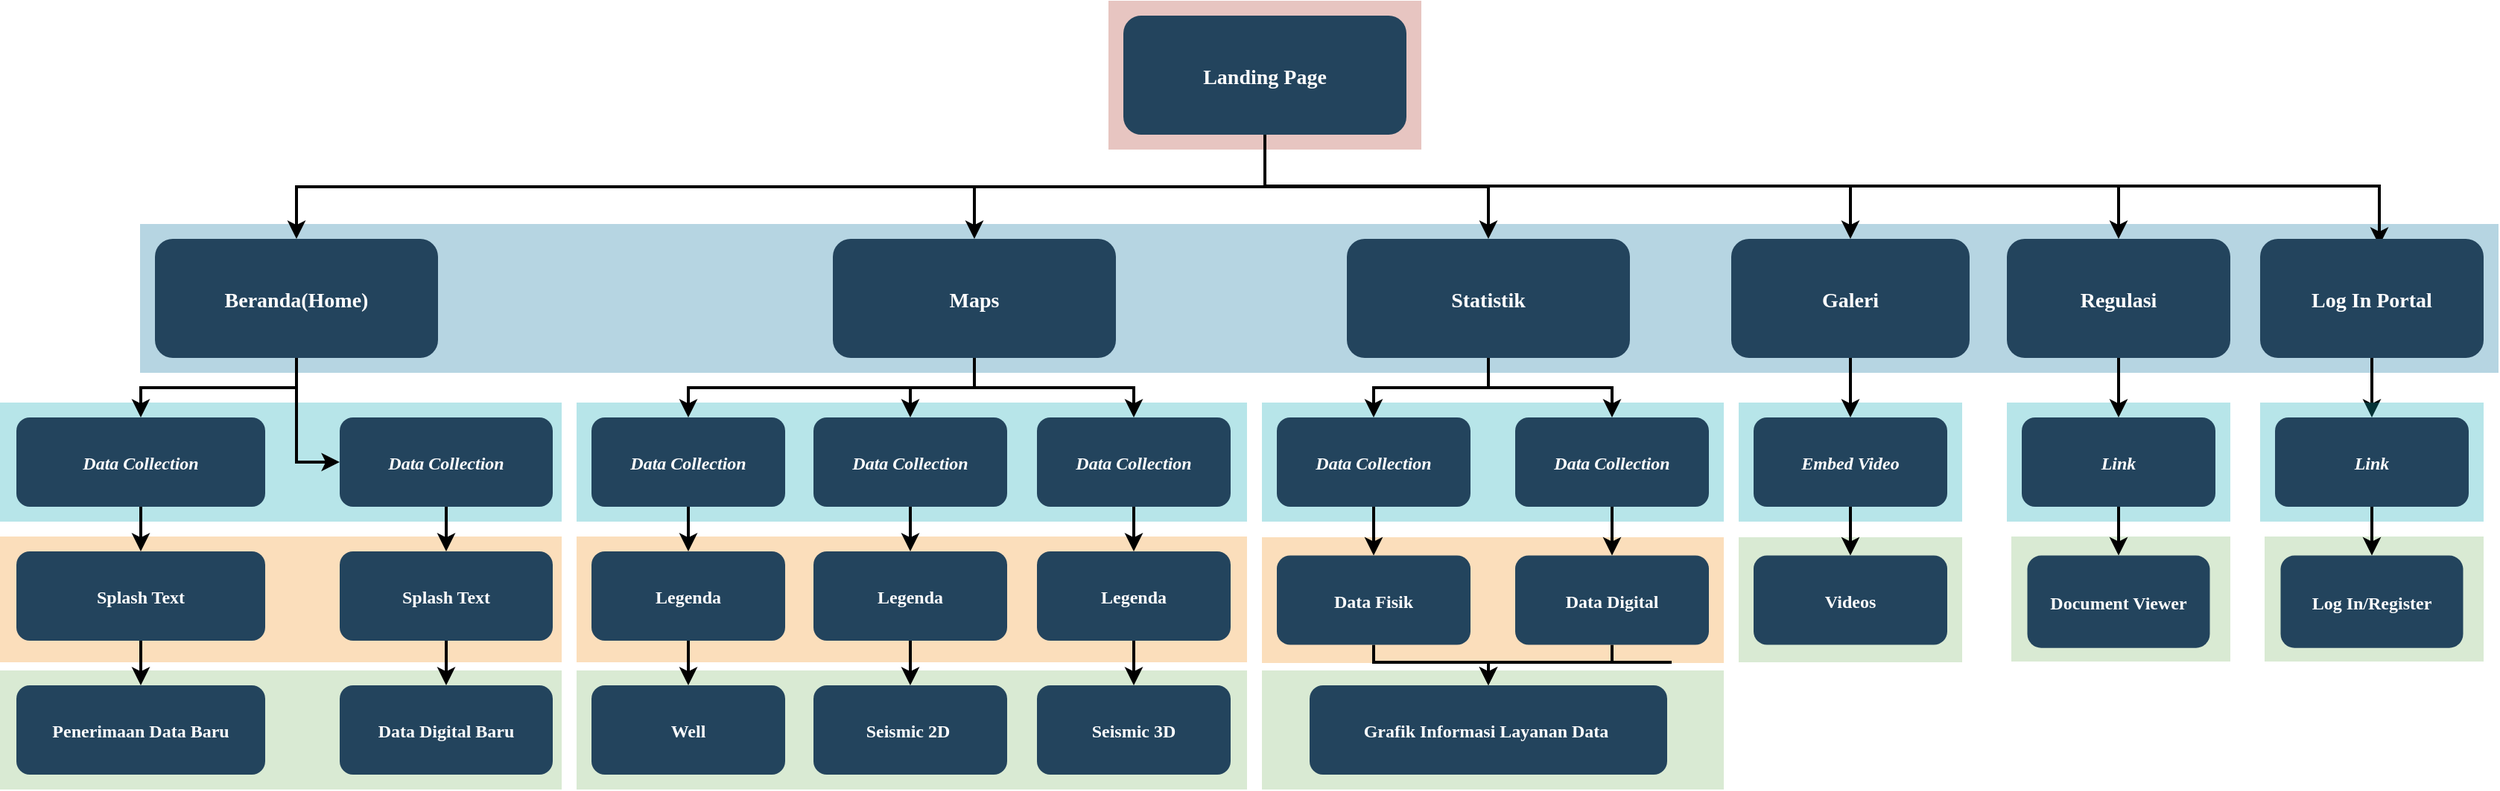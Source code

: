 <mxfile version="24.5.5" type="github">
  <diagram name="Page-1" id="2c0d36ab-eaac-3732-788b-9136903baeff">
    <mxGraphModel dx="2625" dy="1633" grid="1" gridSize="10" guides="1" tooltips="1" connect="1" arrows="1" fold="1" page="1" pageScale="1.5" pageWidth="1169" pageHeight="827" background="none" math="0" shadow="0">
      <root>
        <mxCell id="0" />
        <mxCell id="1" parent="0" />
        <mxCell id="dAjFXQlxTXE7GqpOEZNo-170" value="" style="fillColor=#D9EAD3;strokeColor=none;" vertex="1" parent="1">
          <mxGeometry x="1353" y="535.5" width="147" height="84" as="geometry" />
        </mxCell>
        <mxCell id="dAjFXQlxTXE7GqpOEZNo-168" value="" style="fillColor=#12AAB5;strokeColor=none;opacity=30;" vertex="1" parent="1">
          <mxGeometry x="1350" y="445.5" width="150" height="80" as="geometry" />
        </mxCell>
        <mxCell id="dAjFXQlxTXE7GqpOEZNo-161" value="" style="fillColor=#D9EAD3;strokeColor=none;" vertex="1" parent="1">
          <mxGeometry x="1170" y="536" width="150" height="84" as="geometry" />
        </mxCell>
        <mxCell id="dAjFXQlxTXE7GqpOEZNo-158" value="" style="fillColor=#D9EAD3;strokeColor=none;gradientColor=none;" vertex="1" parent="1">
          <mxGeometry x="850" y="625.5" width="310" height="80" as="geometry" />
        </mxCell>
        <mxCell id="dAjFXQlxTXE7GqpOEZNo-149" value="" style="fillColor=#F2931E;strokeColor=none;opacity=30;" vertex="1" parent="1">
          <mxGeometry x="850" y="536" width="310" height="84.5" as="geometry" />
        </mxCell>
        <mxCell id="dAjFXQlxTXE7GqpOEZNo-135" value="" style="fillColor=#D9EAD3;strokeColor=none" vertex="1" parent="1">
          <mxGeometry x="3" y="625.5" width="377" height="80" as="geometry" />
        </mxCell>
        <mxCell id="dAjFXQlxTXE7GqpOEZNo-134" value="" style="fillColor=#D9EAD3;strokeColor=none" vertex="1" parent="1">
          <mxGeometry x="390" y="625.5" width="450" height="80" as="geometry" />
        </mxCell>
        <mxCell id="dAjFXQlxTXE7GqpOEZNo-130" value="" style="fillColor=#12AAB5;strokeColor=none;opacity=30;" vertex="1" parent="1">
          <mxGeometry x="850" y="445.5" width="310" height="80" as="geometry" />
        </mxCell>
        <mxCell id="123" value="" style="fillColor=#AE4132;strokeColor=none;opacity=30;" parent="1" vertex="1">
          <mxGeometry x="747" y="175.5" width="210" height="100.0" as="geometry" />
        </mxCell>
        <mxCell id="122" value="" style="fillColor=#10739E;strokeColor=none;opacity=30;" parent="1" vertex="1">
          <mxGeometry x="97" y="325.5" width="1583" height="100" as="geometry" />
        </mxCell>
        <mxCell id="117" value="" style="fillColor=#F2931E;strokeColor=none;opacity=30;" parent="1" vertex="1">
          <mxGeometry x="390" y="535.5" width="450" height="84.5" as="geometry" />
        </mxCell>
        <mxCell id="111" value="" style="fillColor=#F2931E;strokeColor=none;opacity=30;" parent="1" vertex="1">
          <mxGeometry x="3" y="535.5" width="377" height="84.5" as="geometry" />
        </mxCell>
        <mxCell id="110" value="" style="fillColor=#12AAB5;strokeColor=none;opacity=30;" parent="1" vertex="1">
          <mxGeometry x="1170" y="445.5" width="150" height="80" as="geometry" />
        </mxCell>
        <mxCell id="109" value="" style="fillColor=#12AAB5;strokeColor=none;opacity=30;" parent="1" vertex="1">
          <mxGeometry x="390" y="445.5" width="450" height="80" as="geometry" />
        </mxCell>
        <mxCell id="108" value="" style="fillColor=#12AAB5;strokeColor=none;opacity=30;" parent="1" vertex="1">
          <mxGeometry x="3" y="445.5" width="377" height="80" as="geometry" />
        </mxCell>
        <mxCell id="dAjFXQlxTXE7GqpOEZNo-164" style="edgeStyle=orthogonalEdgeStyle;rounded=0;orthogonalLoop=1;jettySize=auto;html=1;exitX=0.5;exitY=1;exitDx=0;exitDy=0;strokeWidth=2;entryX=0.5;entryY=0;entryDx=0;entryDy=0;" edge="1" parent="1" source="2" target="dAjFXQlxTXE7GqpOEZNo-163">
          <mxGeometry relative="1" as="geometry">
            <Array as="points">
              <mxPoint x="852" y="300" />
              <mxPoint x="1425" y="300" />
            </Array>
          </mxGeometry>
        </mxCell>
        <mxCell id="dAjFXQlxTXE7GqpOEZNo-178" style="edgeStyle=orthogonalEdgeStyle;rounded=0;orthogonalLoop=1;jettySize=auto;html=1;exitX=0.5;exitY=1;exitDx=0;exitDy=0;entryX=0.5;entryY=0;entryDx=0;entryDy=0;strokeWidth=2;" edge="1" parent="1" source="2" target="10">
          <mxGeometry relative="1" as="geometry" />
        </mxCell>
        <mxCell id="dAjFXQlxTXE7GqpOEZNo-180" style="edgeStyle=orthogonalEdgeStyle;rounded=0;orthogonalLoop=1;jettySize=auto;html=1;strokeWidth=2;" edge="1" parent="1" source="2">
          <mxGeometry relative="1" as="geometry">
            <mxPoint x="1600" y="340" as="targetPoint" />
            <Array as="points">
              <mxPoint x="852" y="300" />
              <mxPoint x="1600" y="300" />
            </Array>
          </mxGeometry>
        </mxCell>
        <mxCell id="2" value="Landing Page" style="rounded=1;fillColor=#23445D;gradientColor=none;strokeColor=none;fontColor=#FFFFFF;fontStyle=1;fontFamily=Tahoma;fontSize=14" parent="1" vertex="1">
          <mxGeometry x="757" y="185.5" width="190" height="80" as="geometry" />
        </mxCell>
        <mxCell id="4" value="Galeri" style="rounded=1;fillColor=#23445D;gradientColor=none;strokeColor=none;fontColor=#FFFFFF;fontStyle=1;fontFamily=Tahoma;fontSize=14" parent="1" vertex="1">
          <mxGeometry x="1165" y="335.5" width="160" height="80" as="geometry" />
        </mxCell>
        <mxCell id="9" value="" style="edgeStyle=elbowEdgeStyle;elbow=vertical;strokeWidth=2;rounded=0" parent="1" source="2" target="4" edge="1">
          <mxGeometry x="337" y="215.5" width="100" height="100" as="geometry">
            <mxPoint x="337" y="315.5" as="sourcePoint" />
            <mxPoint x="437" y="215.5" as="targetPoint" />
            <Array as="points">
              <mxPoint x="1070" y="300" />
            </Array>
          </mxGeometry>
        </mxCell>
        <mxCell id="dAjFXQlxTXE7GqpOEZNo-150" style="edgeStyle=orthogonalEdgeStyle;rounded=0;orthogonalLoop=1;jettySize=auto;html=1;exitX=0.5;exitY=1;exitDx=0;exitDy=0;entryX=0.5;entryY=0;entryDx=0;entryDy=0;strokeWidth=2;" edge="1" parent="1" source="10" target="dAjFXQlxTXE7GqpOEZNo-151">
          <mxGeometry relative="1" as="geometry">
            <mxPoint x="950" y="460" as="targetPoint" />
          </mxGeometry>
        </mxCell>
        <mxCell id="10" value="Statistik" style="rounded=1;fillColor=#23445D;gradientColor=none;strokeColor=none;fontColor=#FFFFFF;fontStyle=1;fontFamily=Tahoma;fontSize=14" parent="1" vertex="1">
          <mxGeometry x="907" y="335.5" width="190" height="80" as="geometry" />
        </mxCell>
        <mxCell id="12" value="Maps" style="rounded=1;fillColor=#23445D;gradientColor=none;strokeColor=none;fontColor=#FFFFFF;fontStyle=1;fontFamily=Tahoma;fontSize=14" parent="1" vertex="1">
          <mxGeometry x="562.0" y="335.5" width="190" height="80" as="geometry" />
        </mxCell>
        <mxCell id="13" value="Beranda(Home)" style="rounded=1;fillColor=#23445D;gradientColor=none;strokeColor=none;fontColor=#FFFFFF;fontStyle=1;fontFamily=Tahoma;fontSize=14" parent="1" vertex="1">
          <mxGeometry x="107" y="335.5" width="190" height="80" as="geometry" />
        </mxCell>
        <mxCell id="14" value="Data Collection" style="rounded=1;fillColor=#23445D;gradientColor=none;strokeColor=none;fontColor=#FFFFFF;fontStyle=3;fontFamily=Tahoma;fontSize=12;" parent="1" vertex="1">
          <mxGeometry x="14" y="455.5" width="167" height="60" as="geometry" />
        </mxCell>
        <mxCell id="15" value="Splash Text" style="rounded=1;fillColor=#23445D;gradientColor=none;strokeColor=none;fontColor=#FFFFFF;fontStyle=1;fontFamily=Tahoma;fontSize=12;" parent="1" vertex="1">
          <mxGeometry x="14" y="545.5" width="167" height="60" as="geometry" />
        </mxCell>
        <mxCell id="dAjFXQlxTXE7GqpOEZNo-148" style="edgeStyle=orthogonalEdgeStyle;rounded=0;orthogonalLoop=1;jettySize=auto;html=1;exitX=0.5;exitY=1;exitDx=0;exitDy=0;entryX=0.5;entryY=0;entryDx=0;entryDy=0;strokeWidth=2;" edge="1" parent="1" source="16" target="dAjFXQlxTXE7GqpOEZNo-124">
          <mxGeometry relative="1" as="geometry" />
        </mxCell>
        <mxCell id="16" value="Data Collection" style="rounded=1;fillColor=#23445D;gradientColor=none;strokeColor=none;fontColor=#FFFFFF;fontStyle=3;fontFamily=Tahoma;fontSize=12;" parent="1" vertex="1">
          <mxGeometry x="231" y="455.5" width="143" height="60" as="geometry" />
        </mxCell>
        <mxCell id="dAjFXQlxTXE7GqpOEZNo-171" style="edgeStyle=orthogonalEdgeStyle;rounded=0;orthogonalLoop=1;jettySize=auto;html=1;exitX=0.5;exitY=1;exitDx=0;exitDy=0;strokeWidth=2;" edge="1" parent="1" source="25" target="26">
          <mxGeometry relative="1" as="geometry" />
        </mxCell>
        <mxCell id="25" value="Data Collection" style="rounded=1;fillColor=#23445D;gradientColor=none;strokeColor=none;fontColor=#FFFFFF;fontStyle=3;fontFamily=Tahoma;fontSize=12;" parent="1" vertex="1">
          <mxGeometry x="400" y="455.5" width="130" height="60" as="geometry" />
        </mxCell>
        <mxCell id="dAjFXQlxTXE7GqpOEZNo-173" style="edgeStyle=orthogonalEdgeStyle;rounded=0;orthogonalLoop=1;jettySize=auto;html=1;exitX=0.5;exitY=1;exitDx=0;exitDy=0;entryX=0.5;entryY=0;entryDx=0;entryDy=0;strokeWidth=2;" edge="1" parent="1" source="26" target="27">
          <mxGeometry relative="1" as="geometry" />
        </mxCell>
        <mxCell id="26" value="Legenda" style="rounded=1;fillColor=#23445D;gradientColor=none;strokeColor=none;fontColor=#FFFFFF;fontStyle=1;fontFamily=Tahoma;fontSize=12;" parent="1" vertex="1">
          <mxGeometry x="400" y="545.5" width="130" height="60" as="geometry" />
        </mxCell>
        <mxCell id="27" value="Well" style="rounded=1;fillColor=#23445D;gradientColor=none;strokeColor=none;fontColor=#FFFFFF;fontStyle=1;fontFamily=Tahoma;fontSize=12;" parent="1" vertex="1">
          <mxGeometry x="400" y="635.5" width="130" height="60" as="geometry" />
        </mxCell>
        <mxCell id="dAjFXQlxTXE7GqpOEZNo-174" style="edgeStyle=orthogonalEdgeStyle;rounded=0;orthogonalLoop=1;jettySize=auto;html=1;exitX=0.5;exitY=1;exitDx=0;exitDy=0;strokeWidth=2;" edge="1" parent="1" source="29" target="30">
          <mxGeometry relative="1" as="geometry" />
        </mxCell>
        <mxCell id="29" value="Data Collection" style="rounded=1;fillColor=#23445D;gradientColor=none;strokeColor=none;fontColor=#FFFFFF;fontStyle=3;fontFamily=Tahoma;fontSize=12;" parent="1" vertex="1">
          <mxGeometry x="549" y="455.5" width="130" height="60" as="geometry" />
        </mxCell>
        <mxCell id="dAjFXQlxTXE7GqpOEZNo-175" style="edgeStyle=orthogonalEdgeStyle;rounded=0;orthogonalLoop=1;jettySize=auto;html=1;exitX=0.5;exitY=1;exitDx=0;exitDy=0;strokeWidth=2;" edge="1" parent="1" source="30" target="31">
          <mxGeometry relative="1" as="geometry" />
        </mxCell>
        <mxCell id="30" value="Legenda" style="rounded=1;fillColor=#23445D;gradientColor=none;strokeColor=none;fontColor=#FFFFFF;fontStyle=1;fontFamily=Tahoma;fontSize=12;" parent="1" vertex="1">
          <mxGeometry x="549" y="545.5" width="130" height="60" as="geometry" />
        </mxCell>
        <mxCell id="31" value="Seismic 2D " style="rounded=1;fillColor=#23445D;gradientColor=none;strokeColor=none;fontColor=#FFFFFF;fontStyle=1;fontFamily=Tahoma;fontSize=12;" parent="1" vertex="1">
          <mxGeometry x="549" y="635.5" width="130" height="60" as="geometry" />
        </mxCell>
        <mxCell id="dAjFXQlxTXE7GqpOEZNo-176" style="edgeStyle=orthogonalEdgeStyle;rounded=0;orthogonalLoop=1;jettySize=auto;html=1;exitX=0.5;exitY=1;exitDx=0;exitDy=0;strokeWidth=2;" edge="1" parent="1" source="33" target="34">
          <mxGeometry relative="1" as="geometry" />
        </mxCell>
        <mxCell id="33" value="Data Collection" style="rounded=1;fillColor=#23445D;gradientColor=none;strokeColor=none;fontColor=#FFFFFF;fontStyle=3;fontFamily=Tahoma;fontSize=12;" parent="1" vertex="1">
          <mxGeometry x="699" y="455.5" width="130" height="60" as="geometry" />
        </mxCell>
        <mxCell id="dAjFXQlxTXE7GqpOEZNo-177" style="edgeStyle=orthogonalEdgeStyle;rounded=0;orthogonalLoop=1;jettySize=auto;html=1;exitX=0.5;exitY=1;exitDx=0;exitDy=0;entryX=0.5;entryY=0;entryDx=0;entryDy=0;strokeWidth=2;" edge="1" parent="1" source="34" target="35">
          <mxGeometry relative="1" as="geometry" />
        </mxCell>
        <mxCell id="34" value="Legenda" style="rounded=1;fillColor=#23445D;gradientColor=none;strokeColor=none;fontColor=#FFFFFF;fontStyle=1;fontFamily=Tahoma;fontSize=12;" parent="1" vertex="1">
          <mxGeometry x="699" y="545.5" width="130" height="60" as="geometry" />
        </mxCell>
        <mxCell id="35" value="Seismic 3D" style="rounded=1;fillColor=#23445D;gradientColor=none;strokeColor=none;fontColor=#FFFFFF;fontStyle=1;fontFamily=Tahoma;fontSize=12;" parent="1" vertex="1">
          <mxGeometry x="699" y="635.5" width="130" height="60" as="geometry" />
        </mxCell>
        <mxCell id="dAjFXQlxTXE7GqpOEZNo-156" style="edgeStyle=orthogonalEdgeStyle;rounded=0;orthogonalLoop=1;jettySize=auto;html=1;exitX=0.5;exitY=1;exitDx=0;exitDy=0;strokeWidth=2;" edge="1" parent="1" source="41" target="dAjFXQlxTXE7GqpOEZNo-154">
          <mxGeometry relative="1" as="geometry" />
        </mxCell>
        <mxCell id="41" value="Data Collection" style="rounded=1;fillColor=#23445D;gradientColor=none;strokeColor=none;fontColor=#FFFFFF;fontStyle=3;fontFamily=Tahoma;fontSize=12;" parent="1" vertex="1">
          <mxGeometry x="1020" y="455.5" width="130" height="60" as="geometry" />
        </mxCell>
        <mxCell id="dAjFXQlxTXE7GqpOEZNo-159" style="edgeStyle=orthogonalEdgeStyle;rounded=0;orthogonalLoop=1;jettySize=auto;html=1;exitX=0.5;exitY=1;exitDx=0;exitDy=0;entryX=0.5;entryY=0;entryDx=0;entryDy=0;strokeWidth=2;" edge="1" parent="1" source="42" target="43">
          <mxGeometry relative="1" as="geometry">
            <Array as="points">
              <mxPoint x="985" y="620" />
              <mxPoint x="1050" y="620" />
            </Array>
          </mxGeometry>
        </mxCell>
        <mxCell id="42" value="Data Fisik" style="rounded=1;fillColor=#23445D;gradientColor=none;strokeColor=none;fontColor=#FFFFFF;fontStyle=1;fontFamily=Tahoma;fontSize=12;" parent="1" vertex="1">
          <mxGeometry x="860" y="548.25" width="130" height="60" as="geometry" />
        </mxCell>
        <mxCell id="43" value="Grafik Informasi Layanan Data " style="rounded=1;fillColor=#23445D;gradientColor=none;strokeColor=none;fontColor=#FFFFFF;fontStyle=1;fontFamily=Tahoma;fontSize=12;" parent="1" vertex="1">
          <mxGeometry x="882" y="635.5" width="240" height="60" as="geometry" />
        </mxCell>
        <mxCell id="dAjFXQlxTXE7GqpOEZNo-162" style="edgeStyle=orthogonalEdgeStyle;rounded=0;orthogonalLoop=1;jettySize=auto;html=1;exitX=0.5;exitY=1;exitDx=0;exitDy=0;entryX=0.5;entryY=0;entryDx=0;entryDy=0;strokeWidth=2;" edge="1" parent="1" source="48" target="53">
          <mxGeometry relative="1" as="geometry" />
        </mxCell>
        <mxCell id="48" value="Embed Video" style="rounded=1;fillColor=#23445D;gradientColor=none;strokeColor=none;fontColor=#FFFFFF;fontStyle=3;fontFamily=Tahoma;fontSize=12;" parent="1" vertex="1">
          <mxGeometry x="1180" y="455.5" width="130" height="60" as="geometry" />
        </mxCell>
        <mxCell id="53" value="Videos" style="rounded=1;fillColor=#23445D;gradientColor=none;strokeColor=none;fontColor=#FFFFFF;fontStyle=1;fontFamily=Tahoma;fontSize=12;" parent="1" vertex="1">
          <mxGeometry x="1180" y="548.25" width="130" height="60" as="geometry" />
        </mxCell>
        <mxCell id="59" value="" style="edgeStyle=elbowEdgeStyle;elbow=vertical;strokeWidth=2;rounded=0" parent="1" source="2" target="12" edge="1">
          <mxGeometry x="347" y="225.5" width="100" height="100" as="geometry">
            <mxPoint x="862.0" y="275.5" as="sourcePoint" />
            <mxPoint x="1467.0" y="345.5" as="targetPoint" />
          </mxGeometry>
        </mxCell>
        <mxCell id="61" value="" style="edgeStyle=elbowEdgeStyle;elbow=vertical;strokeWidth=2;rounded=0" parent="1" source="2" target="13" edge="1">
          <mxGeometry x="-23" y="135.5" width="100" height="100" as="geometry">
            <mxPoint x="-23" y="235.5" as="sourcePoint" />
            <mxPoint x="77" y="135.5" as="targetPoint" />
          </mxGeometry>
        </mxCell>
        <mxCell id="62" value="" style="edgeStyle=elbowEdgeStyle;elbow=vertical;strokeWidth=2;rounded=0" parent="1" source="13" target="14" edge="1">
          <mxGeometry x="-23" y="135.5" width="100" height="100" as="geometry">
            <mxPoint x="-23" y="235.5" as="sourcePoint" />
            <mxPoint x="77" y="135.5" as="targetPoint" />
          </mxGeometry>
        </mxCell>
        <mxCell id="64" value="" style="edgeStyle=elbowEdgeStyle;elbow=horizontal;strokeWidth=2;rounded=0" parent="1" source="13" target="16" edge="1">
          <mxGeometry x="-23" y="135.5" width="100" height="100" as="geometry">
            <mxPoint x="-23" y="235.5" as="sourcePoint" />
            <mxPoint x="77" y="135.5" as="targetPoint" />
            <Array as="points">
              <mxPoint x="202" y="435.5" />
            </Array>
          </mxGeometry>
        </mxCell>
        <mxCell id="100" value="" style="edgeStyle=elbowEdgeStyle;elbow=vertical;strokeWidth=2;rounded=0" parent="1" source="12" target="25" edge="1">
          <mxGeometry x="-23" y="135.5" width="100" height="100" as="geometry">
            <mxPoint x="-23" y="235.5" as="sourcePoint" />
            <mxPoint x="77" y="135.5" as="targetPoint" />
          </mxGeometry>
        </mxCell>
        <mxCell id="101" value="" style="edgeStyle=elbowEdgeStyle;elbow=vertical;strokeWidth=2;rounded=0" parent="1" source="12" target="29" edge="1">
          <mxGeometry x="-23" y="135.5" width="100" height="100" as="geometry">
            <mxPoint x="-23" y="235.5" as="sourcePoint" />
            <mxPoint x="77" y="135.5" as="targetPoint" />
          </mxGeometry>
        </mxCell>
        <mxCell id="102" value="" style="edgeStyle=elbowEdgeStyle;elbow=vertical;strokeWidth=2;rounded=0" parent="1" source="12" target="33" edge="1">
          <mxGeometry x="-23" y="135.5" width="100" height="100" as="geometry">
            <mxPoint x="-23" y="235.5" as="sourcePoint" />
            <mxPoint x="77" y="135.5" as="targetPoint" />
          </mxGeometry>
        </mxCell>
        <mxCell id="103" value="" style="edgeStyle=elbowEdgeStyle;elbow=vertical;strokeWidth=2;rounded=0" parent="1" source="10" target="41" edge="1">
          <mxGeometry x="-23" y="135.5" width="100" height="100" as="geometry">
            <mxPoint x="-23" y="235.5" as="sourcePoint" />
            <mxPoint x="77" y="135.5" as="targetPoint" />
          </mxGeometry>
        </mxCell>
        <mxCell id="104" value="" style="edgeStyle=elbowEdgeStyle;elbow=vertical;strokeWidth=2;rounded=0" parent="1" source="4" target="48" edge="1">
          <mxGeometry x="-23" y="135.5" width="100" height="100" as="geometry">
            <mxPoint x="-145" y="235.5" as="sourcePoint" />
            <mxPoint x="-45" y="135.5" as="targetPoint" />
          </mxGeometry>
        </mxCell>
        <mxCell id="107" value="" style="edgeStyle=elbowEdgeStyle;elbow=vertical;rounded=0;strokeWidth=2" parent="1" source="14" target="15" edge="1">
          <mxGeometry x="-23" y="135.5" width="100" height="100" as="geometry">
            <mxPoint x="-29" y="235.5" as="sourcePoint" />
            <mxPoint x="71" y="135.5" as="targetPoint" />
          </mxGeometry>
        </mxCell>
        <mxCell id="dAjFXQlxTXE7GqpOEZNo-145" style="edgeStyle=orthogonalEdgeStyle;rounded=0;orthogonalLoop=1;jettySize=auto;html=1;exitX=0.5;exitY=1;exitDx=0;exitDy=0;strokeWidth=2;" edge="1" parent="1" source="dAjFXQlxTXE7GqpOEZNo-124" target="dAjFXQlxTXE7GqpOEZNo-133">
          <mxGeometry relative="1" as="geometry" />
        </mxCell>
        <mxCell id="dAjFXQlxTXE7GqpOEZNo-124" value="Splash Text" style="rounded=1;fillColor=#23445D;gradientColor=none;strokeColor=none;fontColor=#FFFFFF;fontStyle=1;fontFamily=Tahoma;fontSize=12;" vertex="1" parent="1">
          <mxGeometry x="231" y="545.5" width="143" height="60" as="geometry" />
        </mxCell>
        <mxCell id="dAjFXQlxTXE7GqpOEZNo-133" value="Data Digital Baru" style="rounded=1;fillColor=#23445D;gradientColor=none;strokeColor=none;fontColor=#FFFFFF;fontStyle=1;fontFamily=Tahoma;fontSize=12;" vertex="1" parent="1">
          <mxGeometry x="231" y="635.5" width="143" height="60" as="geometry" />
        </mxCell>
        <mxCell id="dAjFXQlxTXE7GqpOEZNo-136" value="Penerimaan Data Baru" style="rounded=1;fillColor=#23445D;gradientColor=none;strokeColor=none;fontColor=#FFFFFF;fontStyle=1;fontFamily=Tahoma;fontSize=12;" vertex="1" parent="1">
          <mxGeometry x="14" y="635.5" width="167" height="60" as="geometry" />
        </mxCell>
        <mxCell id="dAjFXQlxTXE7GqpOEZNo-144" style="edgeStyle=orthogonalEdgeStyle;rounded=0;orthogonalLoop=1;jettySize=auto;html=1;exitX=0.5;exitY=1;exitDx=0;exitDy=0;strokeWidth=2;" edge="1" parent="1" source="15" target="dAjFXQlxTXE7GqpOEZNo-136">
          <mxGeometry relative="1" as="geometry" />
        </mxCell>
        <mxCell id="dAjFXQlxTXE7GqpOEZNo-157" style="edgeStyle=orthogonalEdgeStyle;rounded=0;orthogonalLoop=1;jettySize=auto;html=1;exitX=0.5;exitY=1;exitDx=0;exitDy=0;strokeWidth=2;" edge="1" parent="1" source="dAjFXQlxTXE7GqpOEZNo-151" target="42">
          <mxGeometry relative="1" as="geometry" />
        </mxCell>
        <mxCell id="dAjFXQlxTXE7GqpOEZNo-151" value="Data Collection" style="rounded=1;fillColor=#23445D;gradientColor=none;strokeColor=none;fontColor=#FFFFFF;fontStyle=3;fontFamily=Tahoma;fontSize=12;" vertex="1" parent="1">
          <mxGeometry x="860" y="455.5" width="130" height="60" as="geometry" />
        </mxCell>
        <mxCell id="dAjFXQlxTXE7GqpOEZNo-160" style="edgeStyle=orthogonalEdgeStyle;rounded=0;orthogonalLoop=1;jettySize=auto;html=1;exitX=0.5;exitY=1;exitDx=0;exitDy=0;strokeWidth=2;entryX=0.5;entryY=0;entryDx=0;entryDy=0;" edge="1" parent="1" source="dAjFXQlxTXE7GqpOEZNo-154" target="43">
          <mxGeometry relative="1" as="geometry">
            <Array as="points">
              <mxPoint x="1125" y="620" />
              <mxPoint x="1042" y="620" />
            </Array>
          </mxGeometry>
        </mxCell>
        <mxCell id="dAjFXQlxTXE7GqpOEZNo-154" value="Data Digital" style="rounded=1;fillColor=#23445D;gradientColor=none;strokeColor=none;fontColor=#FFFFFF;fontStyle=1;fontFamily=Tahoma;fontSize=12;" vertex="1" parent="1">
          <mxGeometry x="1020" y="548.25" width="130" height="60" as="geometry" />
        </mxCell>
        <mxCell id="dAjFXQlxTXE7GqpOEZNo-169" style="edgeStyle=orthogonalEdgeStyle;rounded=0;orthogonalLoop=1;jettySize=auto;html=1;exitX=0.5;exitY=1;exitDx=0;exitDy=0;entryX=0.5;entryY=0;entryDx=0;entryDy=0;strokeWidth=2;" edge="1" parent="1" source="dAjFXQlxTXE7GqpOEZNo-163" target="dAjFXQlxTXE7GqpOEZNo-166">
          <mxGeometry relative="1" as="geometry" />
        </mxCell>
        <mxCell id="dAjFXQlxTXE7GqpOEZNo-163" value="Regulasi" style="rounded=1;fillColor=#23445D;gradientColor=none;strokeColor=none;fontColor=#FFFFFF;fontStyle=1;fontFamily=Tahoma;fontSize=14" vertex="1" parent="1">
          <mxGeometry x="1350" y="335.5" width="150" height="80" as="geometry" />
        </mxCell>
        <mxCell id="dAjFXQlxTXE7GqpOEZNo-165" style="edgeStyle=orthogonalEdgeStyle;rounded=0;orthogonalLoop=1;jettySize=auto;html=1;exitX=0.5;exitY=1;exitDx=0;exitDy=0;entryX=0.5;entryY=0;entryDx=0;entryDy=0;strokeWidth=2;" edge="1" source="dAjFXQlxTXE7GqpOEZNo-166" target="dAjFXQlxTXE7GqpOEZNo-167" parent="1">
          <mxGeometry relative="1" as="geometry" />
        </mxCell>
        <mxCell id="dAjFXQlxTXE7GqpOEZNo-166" value="Link" style="rounded=1;fillColor=#23445D;gradientColor=none;strokeColor=none;fontColor=#FFFFFF;fontStyle=3;fontFamily=Tahoma;fontSize=12;" vertex="1" parent="1">
          <mxGeometry x="1360" y="455.5" width="130" height="60" as="geometry" />
        </mxCell>
        <mxCell id="dAjFXQlxTXE7GqpOEZNo-167" value="Document Viewer" style="rounded=1;fillColor=#23445D;gradientColor=none;strokeColor=none;fontColor=#FFFFFF;fontStyle=1;fontFamily=Tahoma;fontSize=12;" vertex="1" parent="1">
          <mxGeometry x="1363.75" y="548.25" width="122.5" height="62.13" as="geometry" />
        </mxCell>
        <mxCell id="dAjFXQlxTXE7GqpOEZNo-186" style="edgeStyle=orthogonalEdgeStyle;rounded=0;orthogonalLoop=1;jettySize=auto;html=1;exitX=0.5;exitY=1;exitDx=0;exitDy=0;strokeWidth=2;" edge="1" parent="1" source="dAjFXQlxTXE7GqpOEZNo-179" target="dAjFXQlxTXE7GqpOEZNo-184">
          <mxGeometry relative="1" as="geometry" />
        </mxCell>
        <mxCell id="dAjFXQlxTXE7GqpOEZNo-179" value="Log In Portal" style="rounded=1;fillColor=#23445D;gradientColor=none;strokeColor=none;fontColor=#FFFFFF;fontStyle=1;fontFamily=Tahoma;fontSize=14" vertex="1" parent="1">
          <mxGeometry x="1520" y="335.5" width="150" height="80" as="geometry" />
        </mxCell>
        <mxCell id="dAjFXQlxTXE7GqpOEZNo-181" value="" style="fillColor=#D9EAD3;strokeColor=none;" vertex="1" parent="1">
          <mxGeometry x="1523" y="535.5" width="147" height="84" as="geometry" />
        </mxCell>
        <mxCell id="dAjFXQlxTXE7GqpOEZNo-182" value="" style="fillColor=#12AAB5;strokeColor=none;opacity=30;" vertex="1" parent="1">
          <mxGeometry x="1520" y="445.5" width="150" height="80" as="geometry" />
        </mxCell>
        <mxCell id="dAjFXQlxTXE7GqpOEZNo-183" style="edgeStyle=orthogonalEdgeStyle;rounded=0;orthogonalLoop=1;jettySize=auto;html=1;exitX=0.5;exitY=1;exitDx=0;exitDy=0;entryX=0.5;entryY=0;entryDx=0;entryDy=0;strokeWidth=2;" edge="1" source="dAjFXQlxTXE7GqpOEZNo-184" target="dAjFXQlxTXE7GqpOEZNo-185" parent="1">
          <mxGeometry relative="1" as="geometry" />
        </mxCell>
        <mxCell id="dAjFXQlxTXE7GqpOEZNo-184" value="Link" style="rounded=1;fillColor=#23445D;gradientColor=none;strokeColor=none;fontColor=#FFFFFF;fontStyle=3;fontFamily=Tahoma;fontSize=12;" vertex="1" parent="1">
          <mxGeometry x="1530" y="455.5" width="130" height="60" as="geometry" />
        </mxCell>
        <mxCell id="dAjFXQlxTXE7GqpOEZNo-185" value="Log In/Register" style="rounded=1;fillColor=#23445D;gradientColor=none;strokeColor=none;fontColor=#FFFFFF;fontStyle=1;fontFamily=Tahoma;fontSize=12;" vertex="1" parent="1">
          <mxGeometry x="1533.75" y="548.25" width="122.5" height="62.13" as="geometry" />
        </mxCell>
      </root>
    </mxGraphModel>
  </diagram>
</mxfile>
